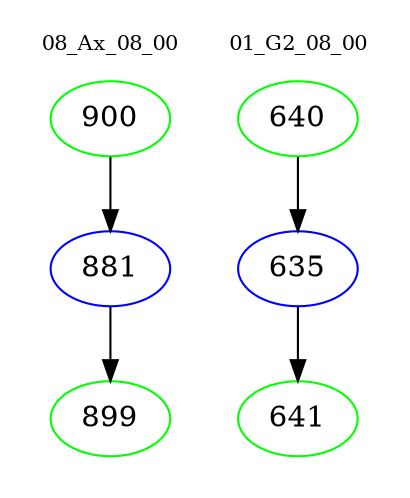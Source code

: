 digraph{
subgraph cluster_0 {
color = white
label = "08_Ax_08_00";
fontsize=10;
T0_900 [label="900", color="green"]
T0_900 -> T0_881 [color="black"]
T0_881 [label="881", color="blue"]
T0_881 -> T0_899 [color="black"]
T0_899 [label="899", color="green"]
}
subgraph cluster_1 {
color = white
label = "01_G2_08_00";
fontsize=10;
T1_640 [label="640", color="green"]
T1_640 -> T1_635 [color="black"]
T1_635 [label="635", color="blue"]
T1_635 -> T1_641 [color="black"]
T1_641 [label="641", color="green"]
}
}
